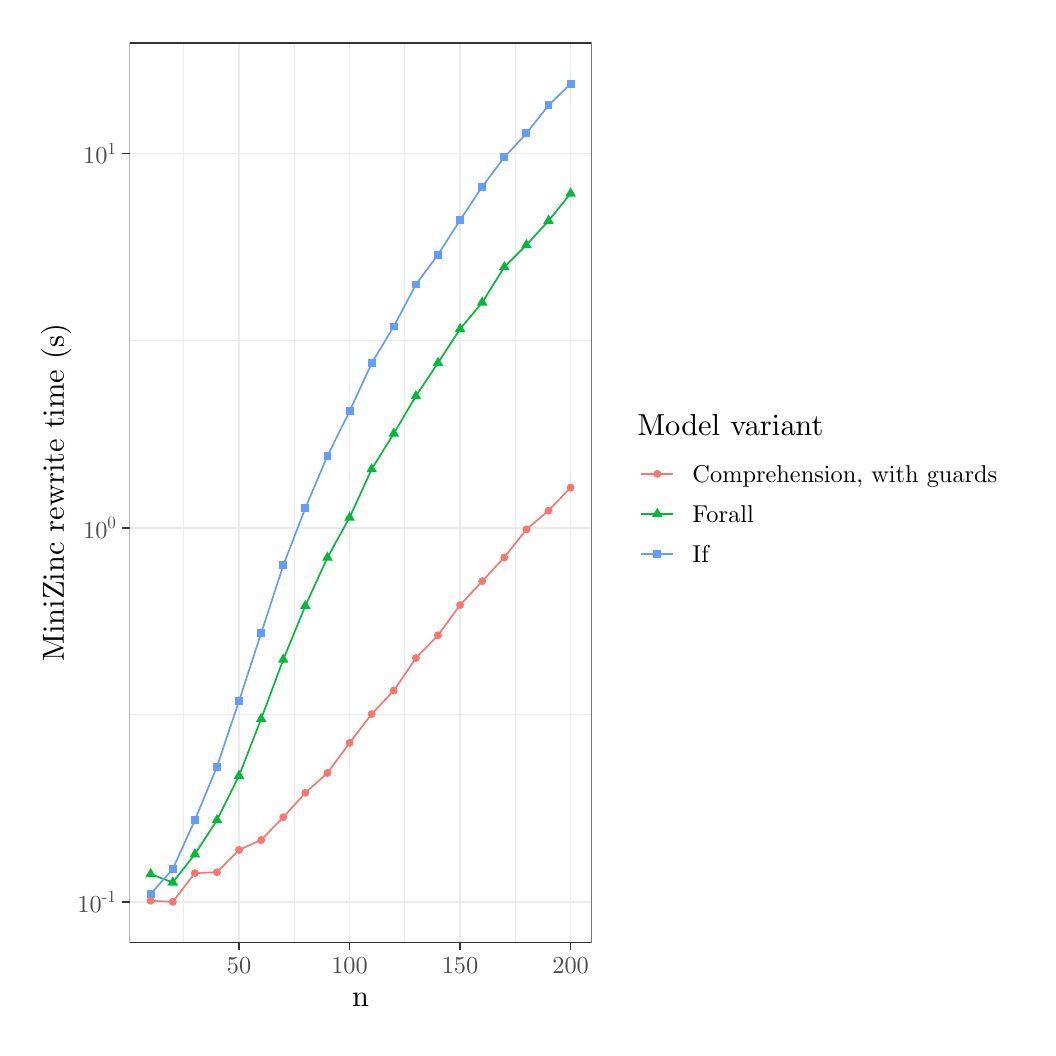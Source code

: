 % Created by tikzDevice version 0.12.6 on 2025-06-15 21:16:58
% !TEX encoding = UTF-8 Unicode
\begin{tikzpicture}[x=1pt,y=1pt]
\definecolor{fillColor}{RGB}{255,255,255}
\path[use as bounding box,fill=fillColor,fill opacity=0.00] (0,0) rectangle (361.35,361.35);
\begin{scope}
\path[clip] (  0.00,  0.00) rectangle (361.35,361.35);
\definecolor{drawColor}{RGB}{255,255,255}
\definecolor{fillColor}{RGB}{255,255,255}

\path[draw=drawColor,line width= 0.6pt,line join=round,line cap=round,fill=fillColor] (  0.00,  0.00) rectangle (361.35,361.35);
\end{scope}
\begin{scope}
\path[clip] ( 36.84, 30.69) rectangle (203.78,355.85);
\definecolor{fillColor}{RGB}{255,255,255}

\path[fill=fillColor] ( 36.84, 30.69) rectangle (203.78,355.85);
\definecolor{drawColor}{gray}{0.92}

\path[draw=drawColor,line width= 0.3pt,line join=round] ( 36.84,113.07) --
	(203.78,113.07);

\path[draw=drawColor,line width= 0.3pt,line join=round] ( 36.84,248.27) --
	(203.78,248.27);

\path[draw=drawColor,line width= 0.3pt,line join=round] ( 56.41, 30.69) --
	( 56.41,355.85);

\path[draw=drawColor,line width= 0.3pt,line join=round] ( 96.35, 30.69) --
	( 96.35,355.85);

\path[draw=drawColor,line width= 0.3pt,line join=round] (136.28, 30.69) --
	(136.28,355.85);

\path[draw=drawColor,line width= 0.3pt,line join=round] (176.22, 30.69) --
	(176.22,355.85);

\path[draw=drawColor,line width= 0.6pt,line join=round] ( 36.84, 45.47) --
	(203.78, 45.47);

\path[draw=drawColor,line width= 0.6pt,line join=round] ( 36.84,180.67) --
	(203.78,180.67);

\path[draw=drawColor,line width= 0.6pt,line join=round] ( 36.84,315.87) --
	(203.78,315.87);

\path[draw=drawColor,line width= 0.6pt,line join=round] ( 76.38, 30.69) --
	( 76.38,355.85);

\path[draw=drawColor,line width= 0.6pt,line join=round] (116.32, 30.69) --
	(116.32,355.85);

\path[draw=drawColor,line width= 0.6pt,line join=round] (156.25, 30.69) --
	(156.25,355.85);

\path[draw=drawColor,line width= 0.6pt,line join=round] (196.19, 30.69) --
	(196.19,355.85);
\definecolor{drawColor}{RGB}{248,118,109}

\path[draw=drawColor,line width= 0.6pt,line join=round] ( 44.43, 45.86) --
	( 52.42, 45.47) --
	( 60.41, 55.84) --
	( 68.39, 56.17) --
	( 76.38, 64.24) --
	( 84.37, 67.82) --
	( 92.35, 76.04) --
	(100.34, 84.88) --
	(108.33, 92.03) --
	(116.32,102.91) --
	(124.30,113.33) --
	(132.29,121.81) --
	(140.28,133.56) --
	(148.26,141.78) --
	(156.25,152.72) --
	(164.24,161.35) --
	(172.23,169.91) --
	(180.21,180.04) --
	(188.20,186.83) --
	(196.19,195.16);
\definecolor{drawColor}{RGB}{0,186,56}

\path[draw=drawColor,line width= 0.6pt,line join=round] ( 44.43, 55.52) --
	( 52.42, 52.47) --
	( 60.41, 62.65) --
	( 68.39, 74.99) --
	( 76.38, 91.05) --
	( 84.37,111.58) --
	( 92.35,132.99) --
	(100.34,152.44) --
	(108.33,169.87) --
	(116.32,184.36) --
	(124.30,201.80) --
	(132.29,214.68) --
	(140.28,228.22) --
	(148.26,240.21) --
	(156.25,252.47) --
	(164.24,262.04) --
	(172.23,274.84) --
	(180.21,282.84) --
	(188.20,291.53) --
	(196.19,301.44);
\definecolor{drawColor}{RGB}{97,156,255}

\path[draw=drawColor,line width= 0.6pt,line join=round] ( 44.43, 48.33) --
	( 52.42, 57.30) --
	( 60.41, 74.99) --
	( 68.39, 94.29) --
	( 76.38,118.07) --
	( 84.37,142.53) --
	( 92.35,167.02) --
	(100.34,187.74) --
	(108.33,206.65) --
	(116.32,222.74) --
	(124.30,240.11) --
	(132.29,253.36) --
	(140.28,268.54) --
	(148.26,279.32) --
	(156.25,291.82) --
	(164.24,303.91) --
	(172.23,314.50) --
	(180.21,323.13) --
	(188.20,333.26) --
	(196.19,341.07);
\definecolor{fillColor}{RGB}{0,186,56}

\path[fill=fillColor] ( 44.43, 57.73) --
	( 46.35, 54.41) --
	( 42.51, 54.41) --
	cycle;

\path[fill=fillColor] ( 52.42, 54.69) --
	( 54.34, 51.36) --
	( 50.50, 51.36) --
	cycle;

\path[fill=fillColor] ( 60.41, 64.87) --
	( 62.33, 61.54) --
	( 58.48, 61.54) --
	cycle;

\path[fill=fillColor] ( 68.39, 77.21) --
	( 70.31, 73.88) --
	( 66.47, 73.88) --
	cycle;

\path[fill=fillColor] ( 76.38, 93.26) --
	( 78.30, 89.94) --
	( 74.46, 89.94) --
	cycle;

\path[fill=fillColor] ( 84.37,113.80) --
	( 86.29,110.47) --
	( 82.45,110.47) --
	cycle;

\path[fill=fillColor] ( 92.35,135.21) --
	( 94.28,131.88) --
	( 90.43,131.88) --
	cycle;

\path[fill=fillColor] (100.34,154.66) --
	(102.26,151.33) --
	( 98.42,151.33) --
	cycle;

\path[fill=fillColor] (108.33,172.09) --
	(110.25,168.76) --
	(106.41,168.76) --
	cycle;

\path[fill=fillColor] (116.32,186.58) --
	(118.24,183.25) --
	(114.40,183.25) --
	cycle;

\path[fill=fillColor] (124.30,204.02) --
	(126.22,200.70) --
	(122.38,200.70) --
	cycle;

\path[fill=fillColor] (132.29,216.90) --
	(134.21,213.57) --
	(130.37,213.57) --
	cycle;

\path[fill=fillColor] (140.28,230.44) --
	(142.20,227.11) --
	(138.36,227.11) --
	cycle;

\path[fill=fillColor] (148.26,242.43) --
	(150.19,239.10) --
	(146.34,239.10) --
	cycle;

\path[fill=fillColor] (156.25,254.68) --
	(158.17,251.36) --
	(154.33,251.36) --
	cycle;

\path[fill=fillColor] (164.24,264.25) --
	(166.16,260.93) --
	(162.32,260.93) --
	cycle;

\path[fill=fillColor] (172.23,277.06) --
	(174.15,273.73) --
	(170.31,273.73) --
	cycle;

\path[fill=fillColor] (180.21,285.06) --
	(182.13,281.73) --
	(178.29,281.73) --
	cycle;

\path[fill=fillColor] (188.20,293.75) --
	(190.12,290.42) --
	(186.28,290.42) --
	cycle;

\path[fill=fillColor] (196.19,303.66) --
	(198.11,300.33) --
	(194.27,300.33) --
	cycle;
\definecolor{fillColor}{RGB}{97,156,255}

\path[fill=fillColor] ( 43.01, 46.90) --
	( 45.86, 46.90) --
	( 45.86, 49.76) --
	( 43.01, 49.76) --
	cycle;

\path[fill=fillColor] ( 50.99, 55.88) --
	( 53.85, 55.88) --
	( 53.85, 58.73) --
	( 50.99, 58.73) --
	cycle;

\path[fill=fillColor] ( 58.98, 73.56) --
	( 61.83, 73.56) --
	( 61.83, 76.42) --
	( 58.98, 76.42) --
	cycle;

\path[fill=fillColor] ( 66.97, 92.86) --
	( 69.82, 92.86) --
	( 69.82, 95.71) --
	( 66.97, 95.71) --
	cycle;

\path[fill=fillColor] ( 74.95,116.64) --
	( 77.81,116.64) --
	( 77.81,119.49) --
	( 74.95,119.49) --
	cycle;

\path[fill=fillColor] ( 82.94,141.11) --
	( 85.79,141.11) --
	( 85.79,143.96) --
	( 82.94,143.96) --
	cycle;

\path[fill=fillColor] ( 90.93,165.60) --
	( 93.78,165.60) --
	( 93.78,168.45) --
	( 90.93,168.45) --
	cycle;

\path[fill=fillColor] ( 98.92,186.31) --
	(101.77,186.31) --
	(101.77,189.17) --
	( 98.92,189.17) --
	cycle;

\path[fill=fillColor] (106.90,205.22) --
	(109.76,205.22) --
	(109.76,208.08) --
	(106.90,208.08) --
	cycle;

\path[fill=fillColor] (114.89,221.31) --
	(117.74,221.31) --
	(117.74,224.17) --
	(114.89,224.17) --
	cycle;

\path[fill=fillColor] (122.88,238.68) --
	(125.73,238.68) --
	(125.73,241.53) --
	(122.88,241.53) --
	cycle;

\path[fill=fillColor] (130.86,251.93) --
	(133.72,251.93) --
	(133.72,254.78) --
	(130.86,254.78) --
	cycle;

\path[fill=fillColor] (138.85,267.12) --
	(141.70,267.12) --
	(141.70,269.97) --
	(138.85,269.97) --
	cycle;

\path[fill=fillColor] (146.84,277.89) --
	(149.69,277.89) --
	(149.69,280.74) --
	(146.84,280.74) --
	cycle;

\path[fill=fillColor] (154.83,290.40) --
	(157.68,290.40) --
	(157.68,293.25) --
	(154.83,293.25) --
	cycle;

\path[fill=fillColor] (162.81,302.49) --
	(165.67,302.49) --
	(165.67,305.34) --
	(162.81,305.34) --
	cycle;

\path[fill=fillColor] (170.80,313.08) --
	(173.65,313.08) --
	(173.65,315.93) --
	(170.80,315.93) --
	cycle;

\path[fill=fillColor] (178.79,321.70) --
	(181.64,321.70) --
	(181.64,324.56) --
	(178.79,324.56) --
	cycle;

\path[fill=fillColor] (186.77,331.84) --
	(189.63,331.84) --
	(189.63,334.69) --
	(186.77,334.69) --
	cycle;

\path[fill=fillColor] (194.76,339.64) --
	(197.61,339.64) --
	(197.61,342.50) --
	(194.76,342.50) --
	cycle;
\definecolor{fillColor}{RGB}{248,118,109}

\path[fill=fillColor] ( 44.43, 45.86) circle (  1.43);

\path[fill=fillColor] ( 52.42, 45.47) circle (  1.43);

\path[fill=fillColor] ( 60.41, 55.84) circle (  1.43);

\path[fill=fillColor] ( 68.39, 56.17) circle (  1.43);

\path[fill=fillColor] ( 76.38, 64.24) circle (  1.43);

\path[fill=fillColor] ( 84.37, 67.82) circle (  1.43);

\path[fill=fillColor] ( 92.35, 76.04) circle (  1.43);

\path[fill=fillColor] (100.34, 84.88) circle (  1.43);

\path[fill=fillColor] (108.33, 92.03) circle (  1.43);

\path[fill=fillColor] (116.32,102.91) circle (  1.43);

\path[fill=fillColor] (124.30,113.33) circle (  1.43);

\path[fill=fillColor] (132.29,121.81) circle (  1.43);

\path[fill=fillColor] (140.28,133.56) circle (  1.43);

\path[fill=fillColor] (148.26,141.78) circle (  1.43);

\path[fill=fillColor] (156.25,152.72) circle (  1.43);

\path[fill=fillColor] (164.24,161.35) circle (  1.43);

\path[fill=fillColor] (172.23,169.91) circle (  1.43);

\path[fill=fillColor] (180.21,180.04) circle (  1.43);

\path[fill=fillColor] (188.20,186.83) circle (  1.43);

\path[fill=fillColor] (196.19,195.16) circle (  1.43);
\definecolor{drawColor}{gray}{0.20}

\path[draw=drawColor,line width= 0.6pt,line join=round,line cap=round] ( 36.84, 30.69) rectangle (203.78,355.85);
\end{scope}
\begin{scope}
\path[clip] (  0.00,  0.00) rectangle (361.35,361.35);
\definecolor{drawColor}{gray}{0.30}

\node[text=drawColor,anchor=base west,inner sep=0pt, outer sep=0pt, scale=  0.88] at ( 17.96, 41.69) {10};

\node[text=drawColor,anchor=base west,inner sep=0pt, outer sep=0pt, scale=  0.62] at ( 26.76, 45.29) {-};

\node[text=drawColor,anchor=base west,inner sep=0pt, outer sep=0pt, scale=  0.62] at ( 28.82, 45.29) {1};

\node[text=drawColor,anchor=base west,inner sep=0pt, outer sep=0pt, scale=  0.88] at ( 20.02,176.89) {10};

\node[text=drawColor,anchor=base west,inner sep=0pt, outer sep=0pt, scale=  0.62] at ( 28.82,180.49) {0};

\node[text=drawColor,anchor=base west,inner sep=0pt, outer sep=0pt, scale=  0.88] at ( 20.02,312.09) {10};

\node[text=drawColor,anchor=base west,inner sep=0pt, outer sep=0pt, scale=  0.62] at ( 28.82,315.69) {1};
\end{scope}
\begin{scope}
\path[clip] (  0.00,  0.00) rectangle (361.35,361.35);
\definecolor{drawColor}{gray}{0.20}

\path[draw=drawColor,line width= 0.6pt,line join=round] ( 34.09, 45.47) --
	( 36.84, 45.47);

\path[draw=drawColor,line width= 0.6pt,line join=round] ( 34.09,180.67) --
	( 36.84,180.67);

\path[draw=drawColor,line width= 0.6pt,line join=round] ( 34.09,315.87) --
	( 36.84,315.87);
\end{scope}
\begin{scope}
\path[clip] (  0.00,  0.00) rectangle (361.35,361.35);
\definecolor{drawColor}{gray}{0.20}

\path[draw=drawColor,line width= 0.6pt,line join=round] ( 76.38, 27.94) --
	( 76.38, 30.69);

\path[draw=drawColor,line width= 0.6pt,line join=round] (116.32, 27.94) --
	(116.32, 30.69);

\path[draw=drawColor,line width= 0.6pt,line join=round] (156.25, 27.94) --
	(156.25, 30.69);

\path[draw=drawColor,line width= 0.6pt,line join=round] (196.19, 27.94) --
	(196.19, 30.69);
\end{scope}
\begin{scope}
\path[clip] (  0.00,  0.00) rectangle (361.35,361.35);
\definecolor{drawColor}{gray}{0.30}

\node[text=drawColor,anchor=base,inner sep=0pt, outer sep=0pt, scale=  0.88] at ( 76.38, 19.68) {50};

\node[text=drawColor,anchor=base,inner sep=0pt, outer sep=0pt, scale=  0.88] at (116.32, 19.68) {100};

\node[text=drawColor,anchor=base,inner sep=0pt, outer sep=0pt, scale=  0.88] at (156.25, 19.68) {150};

\node[text=drawColor,anchor=base,inner sep=0pt, outer sep=0pt, scale=  0.88] at (196.19, 19.68) {200};
\end{scope}
\begin{scope}
\path[clip] (  0.00,  0.00) rectangle (361.35,361.35);
\definecolor{drawColor}{RGB}{0,0,0}

\node[text=drawColor,anchor=base,inner sep=0pt, outer sep=0pt, scale=  1.10] at (120.31,  7.64) {n};
\end{scope}
\begin{scope}
\path[clip] (  0.00,  0.00) rectangle (361.35,361.35);
\definecolor{drawColor}{RGB}{0,0,0}

\node[text=drawColor,rotate= 90.00,anchor=base,inner sep=0pt, outer sep=0pt, scale=  1.10] at ( 13.08,193.27) {MiniZinc rewrite time (s)};
\end{scope}
\begin{scope}
\path[clip] (  0.00,  0.00) rectangle (361.35,361.35);
\definecolor{fillColor}{RGB}{255,255,255}

\path[fill=fillColor] (214.78,158.48) rectangle (355.85,228.06);
\end{scope}
\begin{scope}
\path[clip] (  0.00,  0.00) rectangle (361.35,361.35);
\definecolor{drawColor}{RGB}{0,0,0}

\node[text=drawColor,anchor=base west,inner sep=0pt, outer sep=0pt, scale=  1.10] at (220.28,213.91) {Model variant};
\end{scope}
\begin{scope}
\path[clip] (  0.00,  0.00) rectangle (361.35,361.35);
\definecolor{fillColor}{RGB}{255,255,255}

\path[fill=fillColor] (220.28,192.89) rectangle (234.73,207.34);
\end{scope}
\begin{scope}
\path[clip] (  0.00,  0.00) rectangle (361.35,361.35);
\definecolor{drawColor}{RGB}{248,118,109}

\path[draw=drawColor,line width= 0.6pt,line join=round] (221.72,200.11) -- (233.28,200.11);
\end{scope}
\begin{scope}
\path[clip] (  0.00,  0.00) rectangle (361.35,361.35);
\definecolor{fillColor}{RGB}{248,118,109}

\path[fill=fillColor] (227.50,200.11) circle (  1.43);
\end{scope}
\begin{scope}
\path[clip] (  0.00,  0.00) rectangle (361.35,361.35);
\definecolor{fillColor}{RGB}{255,255,255}

\path[fill=fillColor] (220.28,178.43) rectangle (234.73,192.89);
\end{scope}
\begin{scope}
\path[clip] (  0.00,  0.00) rectangle (361.35,361.35);
\definecolor{drawColor}{RGB}{0,186,56}

\path[draw=drawColor,line width= 0.6pt,line join=round] (221.72,185.66) -- (233.28,185.66);
\end{scope}
\begin{scope}
\path[clip] (  0.00,  0.00) rectangle (361.35,361.35);
\definecolor{fillColor}{RGB}{0,186,56}

\path[fill=fillColor] (227.50,187.88) --
	(229.42,184.55) --
	(225.58,184.55) --
	cycle;
\end{scope}
\begin{scope}
\path[clip] (  0.00,  0.00) rectangle (361.35,361.35);
\definecolor{fillColor}{RGB}{255,255,255}

\path[fill=fillColor] (220.28,163.98) rectangle (234.73,178.43);
\end{scope}
\begin{scope}
\path[clip] (  0.00,  0.00) rectangle (361.35,361.35);
\definecolor{drawColor}{RGB}{97,156,255}

\path[draw=drawColor,line width= 0.6pt,line join=round] (221.72,171.21) -- (233.28,171.21);
\end{scope}
\begin{scope}
\path[clip] (  0.00,  0.00) rectangle (361.35,361.35);
\definecolor{fillColor}{RGB}{97,156,255}

\path[fill=fillColor] (226.08,169.78) --
	(228.93,169.78) --
	(228.93,172.63) --
	(226.08,172.63) --
	cycle;
\end{scope}
\begin{scope}
\path[clip] (  0.00,  0.00) rectangle (361.35,361.35);
\definecolor{drawColor}{RGB}{0,0,0}

\node[text=drawColor,anchor=base west,inner sep=0pt, outer sep=0pt, scale=  0.88] at (240.23,197.08) {Comprehension, with guards};
\end{scope}
\begin{scope}
\path[clip] (  0.00,  0.00) rectangle (361.35,361.35);
\definecolor{drawColor}{RGB}{0,0,0}

\node[text=drawColor,anchor=base west,inner sep=0pt, outer sep=0pt, scale=  0.88] at (240.23,182.63) {Forall};
\end{scope}
\begin{scope}
\path[clip] (  0.00,  0.00) rectangle (361.35,361.35);
\definecolor{drawColor}{RGB}{0,0,0}

\node[text=drawColor,anchor=base west,inner sep=0pt, outer sep=0pt, scale=  0.88] at (240.23,168.18) {If};
\end{scope}
\end{tikzpicture}
